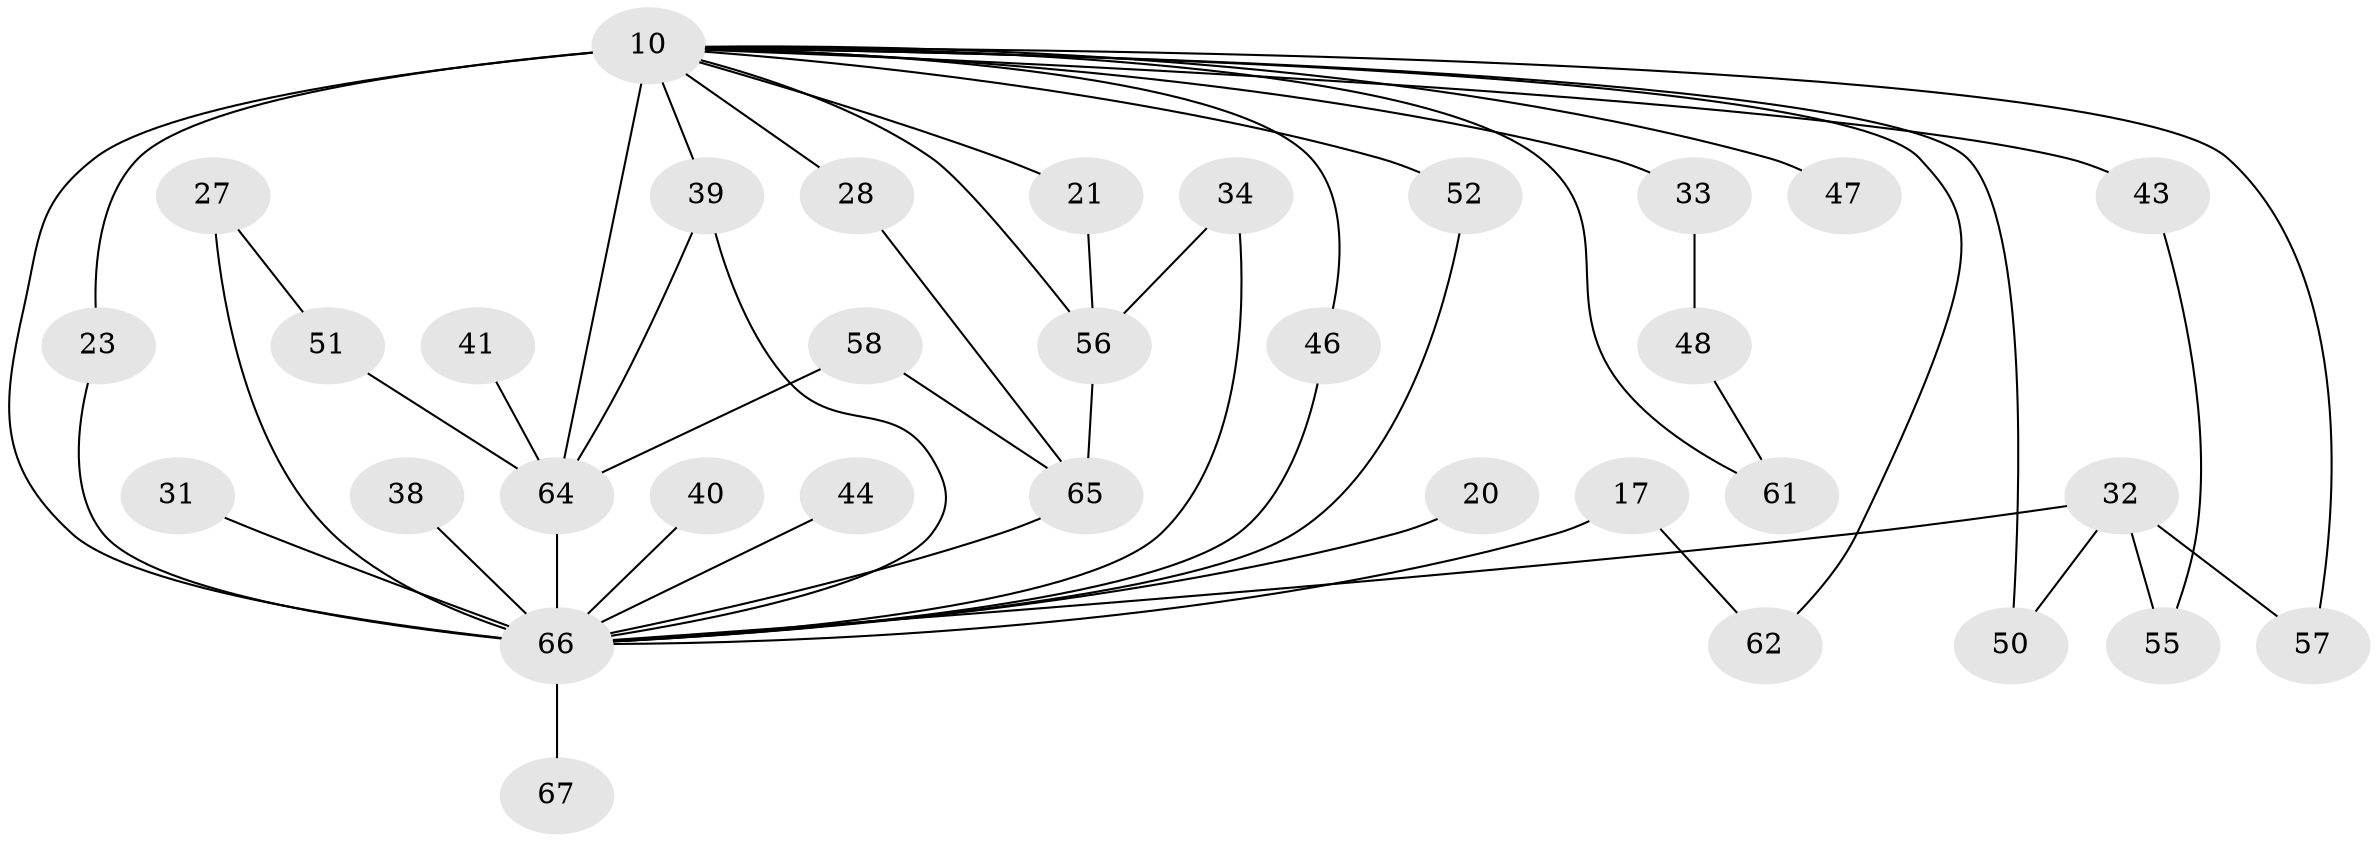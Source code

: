 // original degree distribution, {11: 0.014925373134328358, 17: 0.029850746268656716, 21: 0.014925373134328358, 14: 0.014925373134328358, 13: 0.029850746268656716, 22: 0.014925373134328358, 18: 0.029850746268656716, 6: 0.014925373134328358, 4: 0.1044776119402985, 3: 0.1791044776119403, 7: 0.029850746268656716, 2: 0.5223880597014925}
// Generated by graph-tools (version 1.1) at 2025/48/03/04/25 21:48:05]
// undirected, 33 vertices, 49 edges
graph export_dot {
graph [start="1"]
  node [color=gray90,style=filled];
  10 [super="+2+3"];
  17;
  20;
  21 [super="+15"];
  23;
  27;
  28;
  31;
  32 [super="+16+12+13"];
  33 [super="+30"];
  34;
  38;
  39 [super="+35+25"];
  40;
  41;
  43 [super="+26"];
  44;
  46;
  47;
  48;
  50;
  51;
  52;
  55;
  56 [super="+42+11"];
  57;
  58;
  61;
  62;
  64 [super="+29+49+4"];
  65 [super="+24+45+54+36+37+63"];
  66 [super="+22+9+8"];
  67;
  10 -- 28 [weight=2];
  10 -- 39 [weight=3];
  10 -- 46;
  10 -- 52;
  10 -- 64 [weight=8];
  10 -- 33 [weight=3];
  10 -- 47 [weight=2];
  10 -- 56 [weight=4];
  10 -- 43 [weight=3];
  10 -- 50;
  10 -- 23;
  10 -- 57;
  10 -- 61;
  10 -- 62;
  10 -- 66 [weight=16];
  10 -- 21 [weight=2];
  17 -- 62;
  17 -- 66 [weight=2];
  20 -- 66 [weight=2];
  21 -- 56;
  23 -- 66;
  27 -- 51;
  27 -- 66 [weight=2];
  28 -- 65;
  31 -- 66 [weight=2];
  32 -- 55;
  32 -- 57;
  32 -- 50;
  32 -- 66 [weight=5];
  33 -- 48 [weight=2];
  34 -- 56;
  34 -- 66;
  38 -- 66 [weight=2];
  39 -- 64 [weight=2];
  39 -- 66;
  40 -- 66 [weight=2];
  41 -- 64 [weight=2];
  43 -- 55;
  44 -- 66 [weight=2];
  46 -- 66;
  48 -- 61;
  51 -- 64;
  52 -- 66;
  56 -- 65;
  58 -- 65;
  58 -- 64;
  64 -- 66 [weight=11];
  65 -- 66 [weight=11];
  66 -- 67 [weight=2];
}
